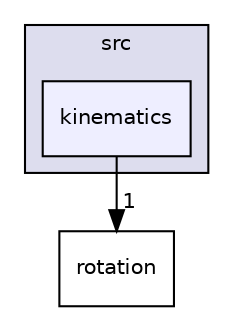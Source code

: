 digraph "kinematics" {
  compound=true
  node [ fontsize="10", fontname="Helvetica"];
  edge [ labelfontsize="10", labelfontname="Helvetica"];
  subgraph clusterdir_68267d1309a1af8e8297ef4c3efbcdba {
    graph [ bgcolor="#ddddee", pencolor="black", label="src" fontname="Helvetica", fontsize="10", URL="dir_68267d1309a1af8e8297ef4c3efbcdba.html"]
  dir_5d532859189d94b37937c3bee33a301a [shape=box, label="kinematics", style="filled", fillcolor="#eeeeff", pencolor="black", URL="dir_5d532859189d94b37937c3bee33a301a.html"];
  }
  dir_fa38dfbf581c89d494fbf1d870e4dc9f [shape=box label="rotation" URL="dir_fa38dfbf581c89d494fbf1d870e4dc9f.html"];
  dir_5d532859189d94b37937c3bee33a301a->dir_fa38dfbf581c89d494fbf1d870e4dc9f [headlabel="1", labeldistance=1.5 headhref="dir_000018_000019.html"];
}
